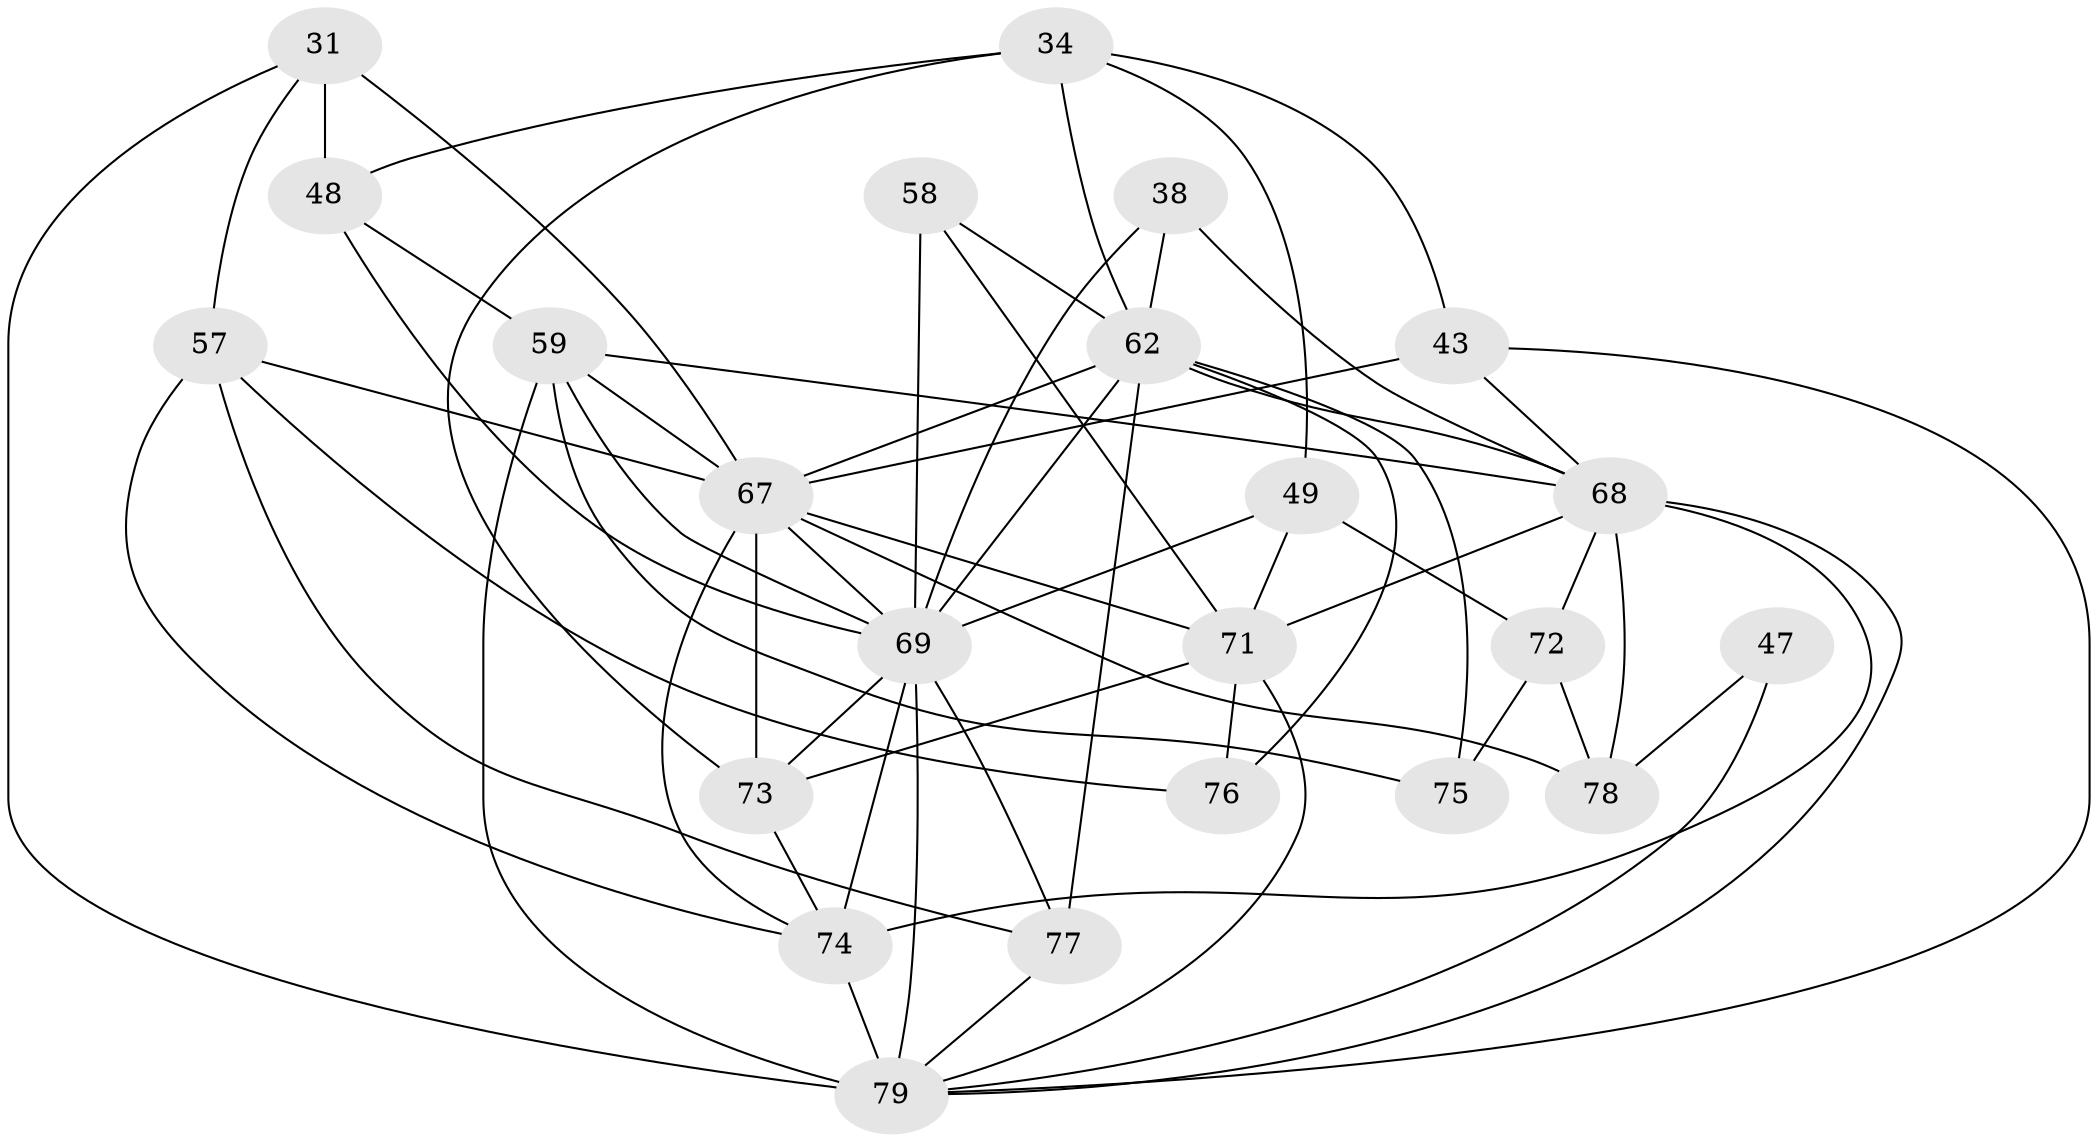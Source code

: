 // original degree distribution, {5: 0.21518987341772153, 7: 0.02531645569620253, 3: 0.3670886075949367, 4: 0.24050632911392406, 2: 0.06329113924050633, 6: 0.0759493670886076, 8: 0.012658227848101266}
// Generated by graph-tools (version 1.1) at 2025/53/03/04/25 21:53:43]
// undirected, 23 vertices, 62 edges
graph export_dot {
graph [start="1"]
  node [color=gray90,style=filled];
  31 [super="+3"];
  34 [super="+11+29"];
  38;
  43 [super="+27"];
  47;
  48 [super="+12"];
  49;
  57 [super="+55"];
  58;
  59 [super="+2"];
  62 [super="+26+45+44+42"];
  67 [super="+39+41+20+64"];
  68 [super="+40+53+6+51+46"];
  69 [super="+17+18+56"];
  71 [super="+70"];
  72 [super="+61"];
  73 [super="+50"];
  74 [super="+65"];
  75;
  76 [super="+63"];
  77 [super="+10+36"];
  78 [super="+22"];
  79 [super="+15+21+54"];
  31 -- 48 [weight=2];
  31 -- 79;
  31 -- 57;
  31 -- 67 [weight=2];
  34 -- 62;
  34 -- 43;
  34 -- 48;
  34 -- 73;
  34 -- 49;
  38 -- 69;
  38 -- 68 [weight=2];
  38 -- 62 [weight=2];
  43 -- 79;
  43 -- 67 [weight=3];
  43 -- 68;
  47 -- 79;
  47 -- 78;
  48 -- 59;
  48 -- 69;
  49 -- 69 [weight=2];
  49 -- 71 [weight=2];
  49 -- 72;
  57 -- 77;
  57 -- 74;
  57 -- 76 [weight=2];
  57 -- 67;
  58 -- 69 [weight=2];
  58 -- 71;
  58 -- 62;
  59 -- 79 [weight=3];
  59 -- 75;
  59 -- 67;
  59 -- 68;
  59 -- 69;
  62 -- 69 [weight=2];
  62 -- 76;
  62 -- 68 [weight=4];
  62 -- 77;
  62 -- 67 [weight=6];
  62 -- 75;
  67 -- 69;
  67 -- 73;
  67 -- 78 [weight=2];
  67 -- 71 [weight=2];
  67 -- 74;
  68 -- 74 [weight=2];
  68 -- 71 [weight=3];
  68 -- 72 [weight=2];
  68 -- 79;
  68 -- 78;
  69 -- 74 [weight=2];
  69 -- 73;
  69 -- 79;
  69 -- 77;
  71 -- 73;
  71 -- 76;
  71 -- 79;
  72 -- 75;
  72 -- 78 [weight=3];
  73 -- 74 [weight=2];
  74 -- 79 [weight=4];
  77 -- 79 [weight=3];
}
